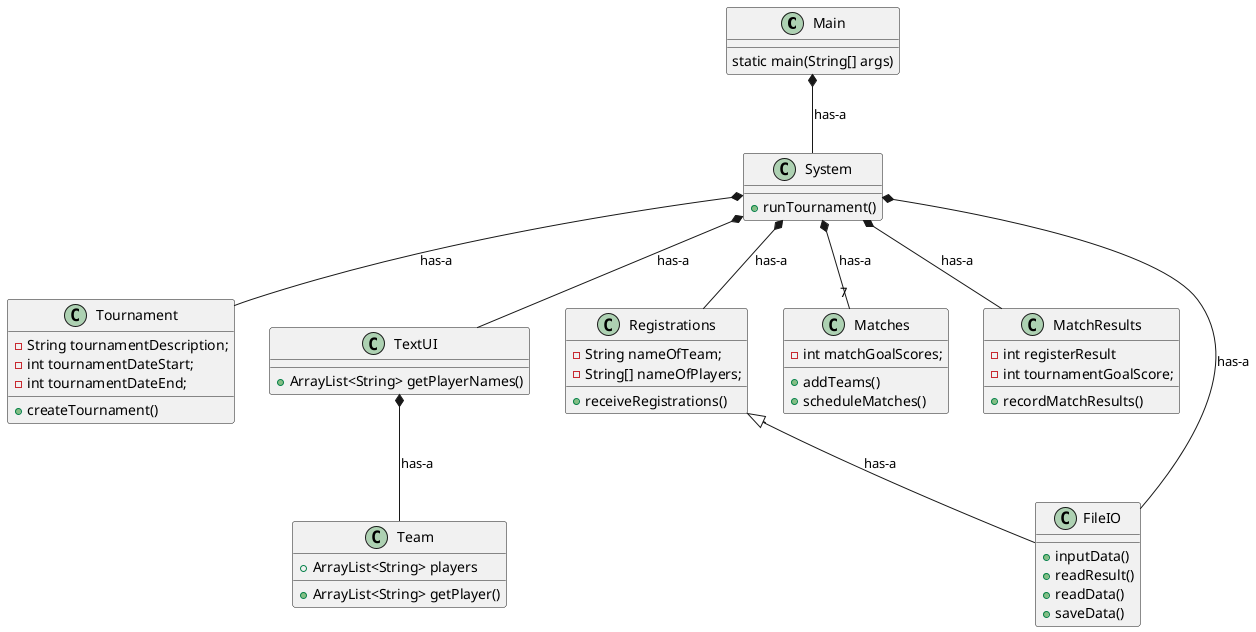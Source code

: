 @startuml
class Main
{
static main(String[] args)
}

class System
{
    +runTournament()
}

class Tournament
{
    -String tournamentDescription;
    -int tournamentDateStart;
    -int tournamentDateEnd;

    +createTournament()
}

class TextUI
{
+ ArrayList<String> getPlayerNames()
}

class Team
{
    +ArrayList<String> players
+ ArrayList<String> getPlayer()
}

class Registrations
{
    -String nameOfTeam;
    -String[] nameOfPlayers;

    +receiveRegistrations()
}

class Matches
{
    -int matchGoalScores;

    +addTeams()
    +scheduleMatches()
}

class MatchResults
{
    - int registerResult
    - int tournamentGoalScore;
    +recordMatchResults()
}

class FileIO
{
    +inputData()
    +readResult()
    +readData()
    +saveData()
}
System *-- TextUI: has-a
TextUI *-- Team: has-a
System *-- Tournament: has-a
System *-- Registrations: has-a
System *-- "7"Matches: has-a
System *-- MatchResults: has-a
System *-- FileIO: has-a
Registrations <|-- FileIO:has-a
Main *-- System: has-a

@enduml